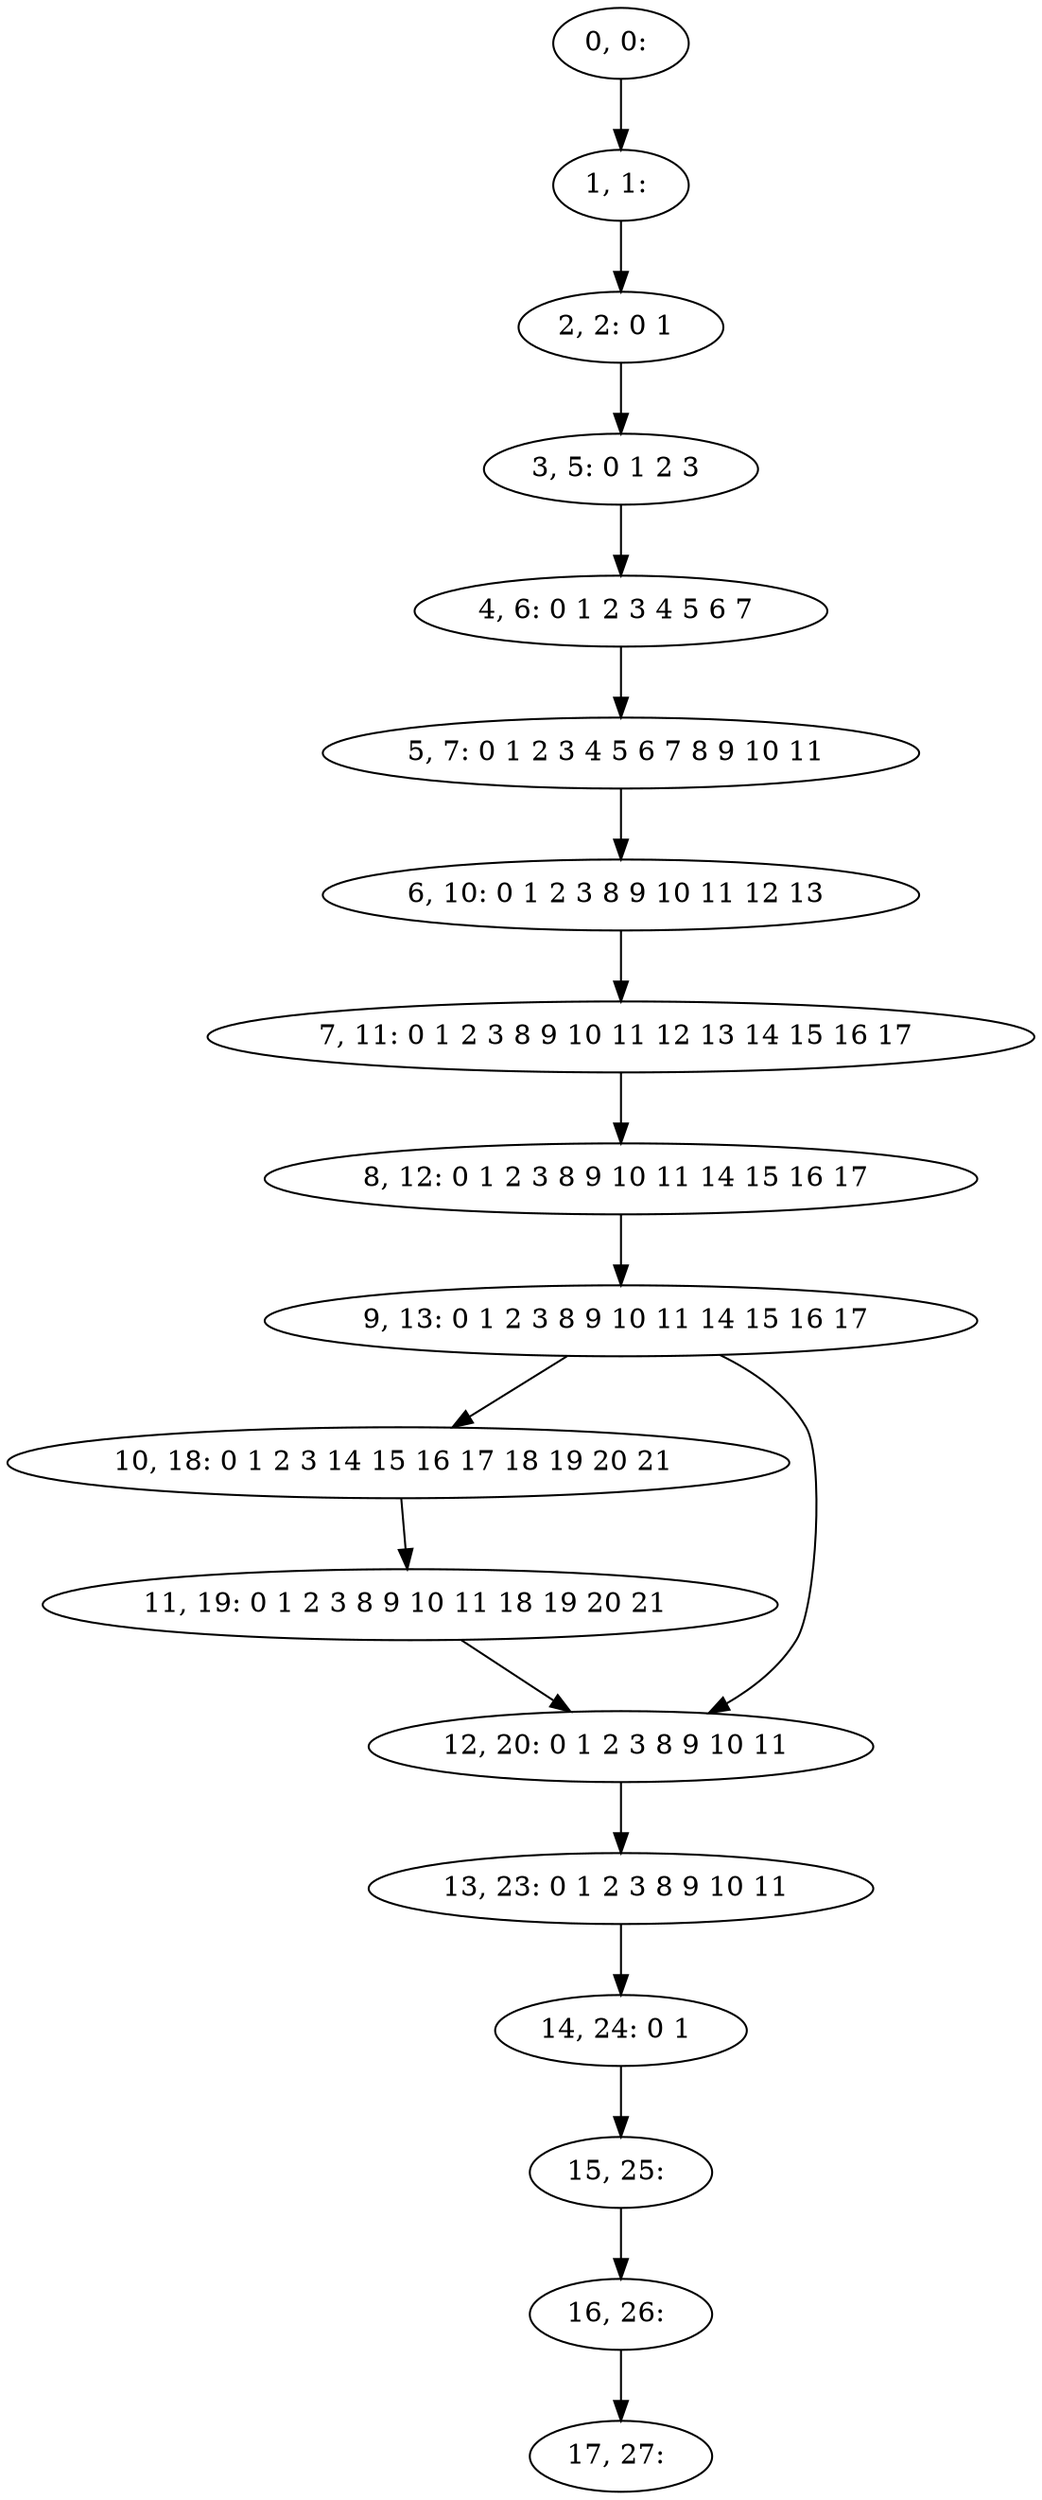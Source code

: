digraph G {
0[label="0, 0: "];
1[label="1, 1: "];
2[label="2, 2: 0 1 "];
3[label="3, 5: 0 1 2 3 "];
4[label="4, 6: 0 1 2 3 4 5 6 7 "];
5[label="5, 7: 0 1 2 3 4 5 6 7 8 9 10 11 "];
6[label="6, 10: 0 1 2 3 8 9 10 11 12 13 "];
7[label="7, 11: 0 1 2 3 8 9 10 11 12 13 14 15 16 17 "];
8[label="8, 12: 0 1 2 3 8 9 10 11 14 15 16 17 "];
9[label="9, 13: 0 1 2 3 8 9 10 11 14 15 16 17 "];
10[label="10, 18: 0 1 2 3 14 15 16 17 18 19 20 21 "];
11[label="11, 19: 0 1 2 3 8 9 10 11 18 19 20 21 "];
12[label="12, 20: 0 1 2 3 8 9 10 11 "];
13[label="13, 23: 0 1 2 3 8 9 10 11 "];
14[label="14, 24: 0 1 "];
15[label="15, 25: "];
16[label="16, 26: "];
17[label="17, 27: "];
0->1 ;
1->2 ;
2->3 ;
3->4 ;
4->5 ;
5->6 ;
6->7 ;
7->8 ;
8->9 ;
9->10 ;
9->12 ;
10->11 ;
11->12 ;
12->13 ;
13->14 ;
14->15 ;
15->16 ;
16->17 ;
}
